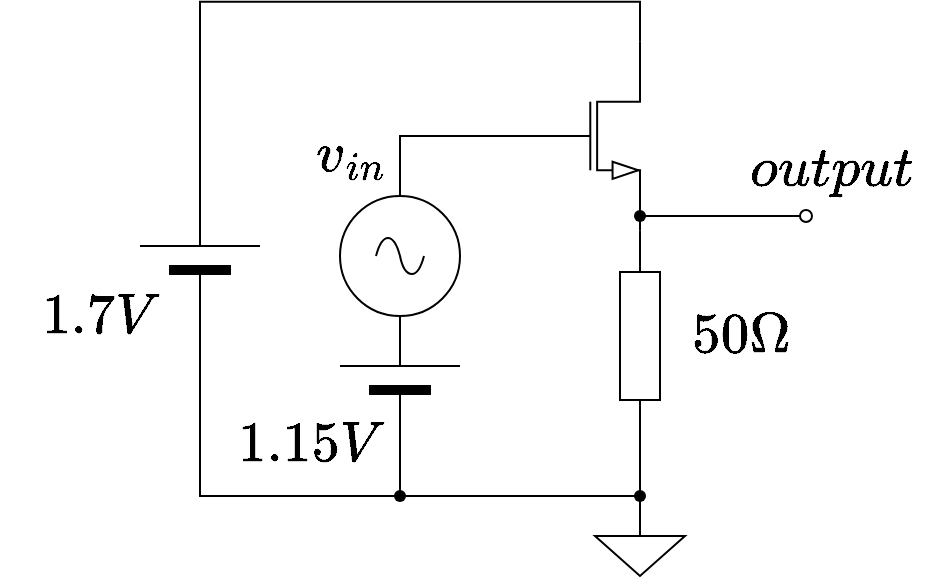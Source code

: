 <mxfile version="24.5.3" type="device">
  <diagram name="ページ1" id="hZMQT9XTN3slPXorchq0">
    <mxGraphModel dx="1195" dy="697" grid="1" gridSize="10" guides="1" tooltips="1" connect="1" arrows="1" fold="1" page="1" pageScale="1" pageWidth="1169" pageHeight="827" math="1" shadow="0">
      <root>
        <mxCell id="0" />
        <mxCell id="1" parent="0" />
        <mxCell id="7c7io6O_hfaaaX2Ua8ox-1" value="" style="verticalLabelPosition=bottom;shadow=0;dashed=0;align=center;html=1;verticalAlign=top;shape=mxgraph.electrical.transistors.nmos;pointerEvents=1;" vertex="1" parent="1">
          <mxGeometry x="340" y="230" width="60" height="100" as="geometry" />
        </mxCell>
        <mxCell id="7c7io6O_hfaaaX2Ua8ox-2" value="" style="verticalLabelPosition=bottom;shadow=0;dashed=0;align=center;fillColor=strokeColor;html=1;verticalAlign=top;strokeWidth=1;shape=mxgraph.electrical.miscellaneous.monocell_battery;direction=north;" vertex="1" parent="1">
          <mxGeometry x="250" y="350" width="60" height="100" as="geometry" />
        </mxCell>
        <mxCell id="7c7io6O_hfaaaX2Ua8ox-3" value="" style="pointerEvents=1;verticalLabelPosition=bottom;shadow=0;dashed=0;align=center;html=1;verticalAlign=top;shape=mxgraph.electrical.signal_sources.source;aspect=fixed;points=[[0.5,0,0],[1,0.5,0],[0.5,1,0],[0,0.5,0]];elSignalType=ac;" vertex="1" parent="1">
          <mxGeometry x="250" y="310" width="60" height="60" as="geometry" />
        </mxCell>
        <mxCell id="7c7io6O_hfaaaX2Ua8ox-4" value="" style="pointerEvents=1;verticalLabelPosition=bottom;shadow=0;dashed=0;align=center;html=1;verticalAlign=top;shape=mxgraph.electrical.resistors.resistor_1;direction=south;" vertex="1" parent="1">
          <mxGeometry x="390" y="330" width="20" height="100" as="geometry" />
        </mxCell>
        <mxCell id="7c7io6O_hfaaaX2Ua8ox-5" value="" style="verticalLabelPosition=bottom;shadow=0;dashed=0;align=center;fillColor=strokeColor;html=1;verticalAlign=top;strokeWidth=1;shape=mxgraph.electrical.miscellaneous.monocell_battery;direction=north;" vertex="1" parent="1">
          <mxGeometry x="150" y="290" width="60" height="100" as="geometry" />
        </mxCell>
        <mxCell id="7c7io6O_hfaaaX2Ua8ox-6" value="" style="pointerEvents=1;verticalLabelPosition=bottom;shadow=0;dashed=0;align=center;html=1;verticalAlign=top;shape=mxgraph.electrical.signal_sources.signal_ground;fontFamily=Helvetica;fontSize=24;fontColor=default;" vertex="1" parent="1">
          <mxGeometry x="377.5" y="470" width="45" height="30" as="geometry" />
        </mxCell>
        <mxCell id="7c7io6O_hfaaaX2Ua8ox-8" value="" style="shape=waypoint;sketch=0;fillStyle=solid;size=6;pointerEvents=1;points=[];fillColor=none;resizable=0;rotatable=0;perimeter=centerPerimeter;snapToPoint=1;fontFamily=Helvetica;fontSize=11;fontColor=default;" vertex="1" parent="1">
          <mxGeometry x="390" y="450" width="20" height="20" as="geometry" />
        </mxCell>
        <mxCell id="7c7io6O_hfaaaX2Ua8ox-9" style="edgeStyle=orthogonalEdgeStyle;rounded=0;orthogonalLoop=1;jettySize=auto;html=1;exitX=1;exitY=0.5;exitDx=0;exitDy=0;exitPerimeter=0;entryX=0.558;entryY=-0.114;entryDx=0;entryDy=0;entryPerimeter=0;endArrow=none;endFill=0;" edge="1" parent="1" source="7c7io6O_hfaaaX2Ua8ox-4" target="7c7io6O_hfaaaX2Ua8ox-8">
          <mxGeometry relative="1" as="geometry" />
        </mxCell>
        <mxCell id="7c7io6O_hfaaaX2Ua8ox-10" style="edgeStyle=orthogonalEdgeStyle;rounded=0;orthogonalLoop=1;jettySize=auto;html=1;exitX=0.5;exitY=0;exitDx=0;exitDy=0;exitPerimeter=0;entryX=0.739;entryY=1.081;entryDx=0;entryDy=0;entryPerimeter=0;strokeColor=default;align=center;verticalAlign=middle;fontFamily=Helvetica;fontSize=11;fontColor=default;labelBackgroundColor=default;endArrow=none;endFill=0;" edge="1" parent="1" source="7c7io6O_hfaaaX2Ua8ox-6" target="7c7io6O_hfaaaX2Ua8ox-8">
          <mxGeometry relative="1" as="geometry" />
        </mxCell>
        <mxCell id="7c7io6O_hfaaaX2Ua8ox-11" value="" style="shape=waypoint;sketch=0;fillStyle=solid;size=6;pointerEvents=1;points=[];fillColor=none;resizable=0;rotatable=0;perimeter=centerPerimeter;snapToPoint=1;fontFamily=Helvetica;fontSize=11;fontColor=default;" vertex="1" parent="1">
          <mxGeometry x="270" y="450" width="20" height="20" as="geometry" />
        </mxCell>
        <mxCell id="7c7io6O_hfaaaX2Ua8ox-12" style="edgeStyle=orthogonalEdgeStyle;rounded=0;orthogonalLoop=1;jettySize=auto;html=1;exitX=0;exitY=0.5;exitDx=0;exitDy=0;exitPerimeter=0;entryX=0.586;entryY=0.067;entryDx=0;entryDy=0;entryPerimeter=0;strokeColor=default;align=center;verticalAlign=middle;fontFamily=Helvetica;fontSize=11;fontColor=default;labelBackgroundColor=default;endArrow=none;endFill=0;" edge="1" parent="1" source="7c7io6O_hfaaaX2Ua8ox-2" target="7c7io6O_hfaaaX2Ua8ox-11">
          <mxGeometry relative="1" as="geometry" />
        </mxCell>
        <mxCell id="7c7io6O_hfaaaX2Ua8ox-13" style="edgeStyle=orthogonalEdgeStyle;rounded=0;orthogonalLoop=1;jettySize=auto;html=1;exitX=0;exitY=0.5;exitDx=0;exitDy=0;exitPerimeter=0;entryX=0.031;entryY=0.664;entryDx=0;entryDy=0;entryPerimeter=0;strokeColor=default;align=center;verticalAlign=middle;fontFamily=Helvetica;fontSize=11;fontColor=default;labelBackgroundColor=default;endArrow=none;endFill=0;" edge="1" parent="1" source="7c7io6O_hfaaaX2Ua8ox-5" target="7c7io6O_hfaaaX2Ua8ox-11">
          <mxGeometry relative="1" as="geometry">
            <Array as="points">
              <mxPoint x="180" y="460" />
            </Array>
          </mxGeometry>
        </mxCell>
        <mxCell id="7c7io6O_hfaaaX2Ua8ox-14" style="edgeStyle=orthogonalEdgeStyle;rounded=0;orthogonalLoop=1;jettySize=auto;html=1;entryX=-0.108;entryY=0.539;entryDx=0;entryDy=0;entryPerimeter=0;strokeColor=default;align=center;verticalAlign=middle;fontFamily=Helvetica;fontSize=11;fontColor=default;labelBackgroundColor=default;endArrow=none;endFill=0;" edge="1" parent="1" source="7c7io6O_hfaaaX2Ua8ox-11" target="7c7io6O_hfaaaX2Ua8ox-8">
          <mxGeometry relative="1" as="geometry" />
        </mxCell>
        <mxCell id="7c7io6O_hfaaaX2Ua8ox-15" style="edgeStyle=orthogonalEdgeStyle;rounded=0;orthogonalLoop=1;jettySize=auto;html=1;exitX=1;exitY=1;exitDx=0;exitDy=0;exitPerimeter=0;entryX=0;entryY=0.5;entryDx=0;entryDy=0;entryPerimeter=0;strokeColor=default;align=center;verticalAlign=middle;fontFamily=Helvetica;fontSize=11;fontColor=default;labelBackgroundColor=default;endArrow=none;endFill=0;" edge="1" parent="1" source="7c7io6O_hfaaaX2Ua8ox-1" target="7c7io6O_hfaaaX2Ua8ox-4">
          <mxGeometry relative="1" as="geometry" />
        </mxCell>
        <mxCell id="7c7io6O_hfaaaX2Ua8ox-16" style="edgeStyle=orthogonalEdgeStyle;rounded=0;orthogonalLoop=1;jettySize=auto;html=1;exitX=0.5;exitY=0;exitDx=0;exitDy=0;exitPerimeter=0;entryX=0;entryY=0.5;entryDx=0;entryDy=0;entryPerimeter=0;strokeColor=default;align=center;verticalAlign=middle;fontFamily=Helvetica;fontSize=11;fontColor=default;labelBackgroundColor=default;endArrow=none;endFill=0;" edge="1" parent="1" source="7c7io6O_hfaaaX2Ua8ox-3" target="7c7io6O_hfaaaX2Ua8ox-1">
          <mxGeometry relative="1" as="geometry" />
        </mxCell>
        <mxCell id="7c7io6O_hfaaaX2Ua8ox-17" style="edgeStyle=orthogonalEdgeStyle;rounded=0;orthogonalLoop=1;jettySize=auto;html=1;exitX=1;exitY=0.5;exitDx=0;exitDy=0;exitPerimeter=0;entryX=1;entryY=0;entryDx=0;entryDy=0;entryPerimeter=0;strokeColor=default;align=center;verticalAlign=middle;fontFamily=Helvetica;fontSize=11;fontColor=default;labelBackgroundColor=default;endArrow=none;endFill=0;" edge="1" parent="1" source="7c7io6O_hfaaaX2Ua8ox-5" target="7c7io6O_hfaaaX2Ua8ox-1">
          <mxGeometry relative="1" as="geometry" />
        </mxCell>
        <mxCell id="7c7io6O_hfaaaX2Ua8ox-18" value="&lt;span style=&quot;font-size: 24px;&quot;&gt;`1.7 V`&lt;/span&gt;" style="text;html=1;align=center;verticalAlign=middle;resizable=0;points=[];autosize=1;strokeColor=none;fillColor=none;fontSize=11;fontFamily=Helvetica;fontColor=default;labelBackgroundColor=default;" vertex="1" parent="1">
          <mxGeometry x="80" y="350" width="100" height="40" as="geometry" />
        </mxCell>
        <mxCell id="7c7io6O_hfaaaX2Ua8ox-19" value="&lt;span style=&quot;font-size: 24px;&quot;&gt;`1.15 V`&lt;/span&gt;" style="text;html=1;align=center;verticalAlign=middle;resizable=0;points=[];autosize=1;strokeColor=none;fillColor=none;fontSize=11;fontFamily=Helvetica;fontColor=default;labelBackgroundColor=default;" vertex="1" parent="1">
          <mxGeometry x="180" y="414" width="110" height="40" as="geometry" />
        </mxCell>
        <mxCell id="7c7io6O_hfaaaX2Ua8ox-20" value="&lt;span style=&quot;font-size: 24px;&quot;&gt;`v_{i n}`&lt;/span&gt;" style="text;html=1;align=center;verticalAlign=middle;resizable=0;points=[];autosize=1;strokeColor=none;fillColor=none;fontSize=11;fontFamily=Helvetica;fontColor=default;labelBackgroundColor=default;" vertex="1" parent="1">
          <mxGeometry x="200" y="270" width="110" height="40" as="geometry" />
        </mxCell>
        <mxCell id="7c7io6O_hfaaaX2Ua8ox-21" value="&lt;span style=&quot;font-size: 24px;&quot;&gt;`50 \Omega`&lt;/span&gt;" style="text;html=1;align=center;verticalAlign=middle;resizable=0;points=[];autosize=1;strokeColor=none;fillColor=none;fontSize=11;fontFamily=Helvetica;fontColor=default;labelBackgroundColor=default;" vertex="1" parent="1">
          <mxGeometry x="370" y="360" width="160" height="40" as="geometry" />
        </mxCell>
        <mxCell id="7c7io6O_hfaaaX2Ua8ox-22" value="" style="verticalLabelPosition=bottom;shadow=0;dashed=0;align=center;html=1;verticalAlign=top;strokeWidth=1;shape=ellipse;perimeter=ellipsePerimeter;fontFamily=Helvetica;fontSize=11;fontColor=default;aspect=fixed;labelBackgroundColor=default;" vertex="1" parent="1">
          <mxGeometry x="480" y="317.0" width="6" height="6" as="geometry" />
        </mxCell>
        <mxCell id="7c7io6O_hfaaaX2Ua8ox-24" style="edgeStyle=orthogonalEdgeStyle;rounded=0;orthogonalLoop=1;jettySize=auto;html=1;entryX=0;entryY=0.5;entryDx=0;entryDy=0;strokeColor=default;align=center;verticalAlign=middle;fontFamily=Helvetica;fontSize=11;fontColor=default;labelBackgroundColor=default;endArrow=none;endFill=0;" edge="1" parent="1" source="7c7io6O_hfaaaX2Ua8ox-23" target="7c7io6O_hfaaaX2Ua8ox-22">
          <mxGeometry relative="1" as="geometry" />
        </mxCell>
        <mxCell id="7c7io6O_hfaaaX2Ua8ox-23" value="" style="shape=waypoint;sketch=0;fillStyle=solid;size=6;pointerEvents=1;points=[];fillColor=none;resizable=0;rotatable=0;perimeter=centerPerimeter;snapToPoint=1;fontFamily=Helvetica;fontSize=11;fontColor=default;labelBackgroundColor=default;" vertex="1" parent="1">
          <mxGeometry x="390" y="310" width="20" height="20" as="geometry" />
        </mxCell>
        <mxCell id="7c7io6O_hfaaaX2Ua8ox-25" value="&lt;span style=&quot;font-size: 24px;&quot;&gt;`output`&lt;/span&gt;" style="text;html=1;align=center;verticalAlign=middle;resizable=0;points=[];autosize=1;strokeColor=none;fillColor=none;fontSize=11;fontFamily=Helvetica;fontColor=default;labelBackgroundColor=default;" vertex="1" parent="1">
          <mxGeometry x="440" y="277" width="110" height="40" as="geometry" />
        </mxCell>
      </root>
    </mxGraphModel>
  </diagram>
</mxfile>
